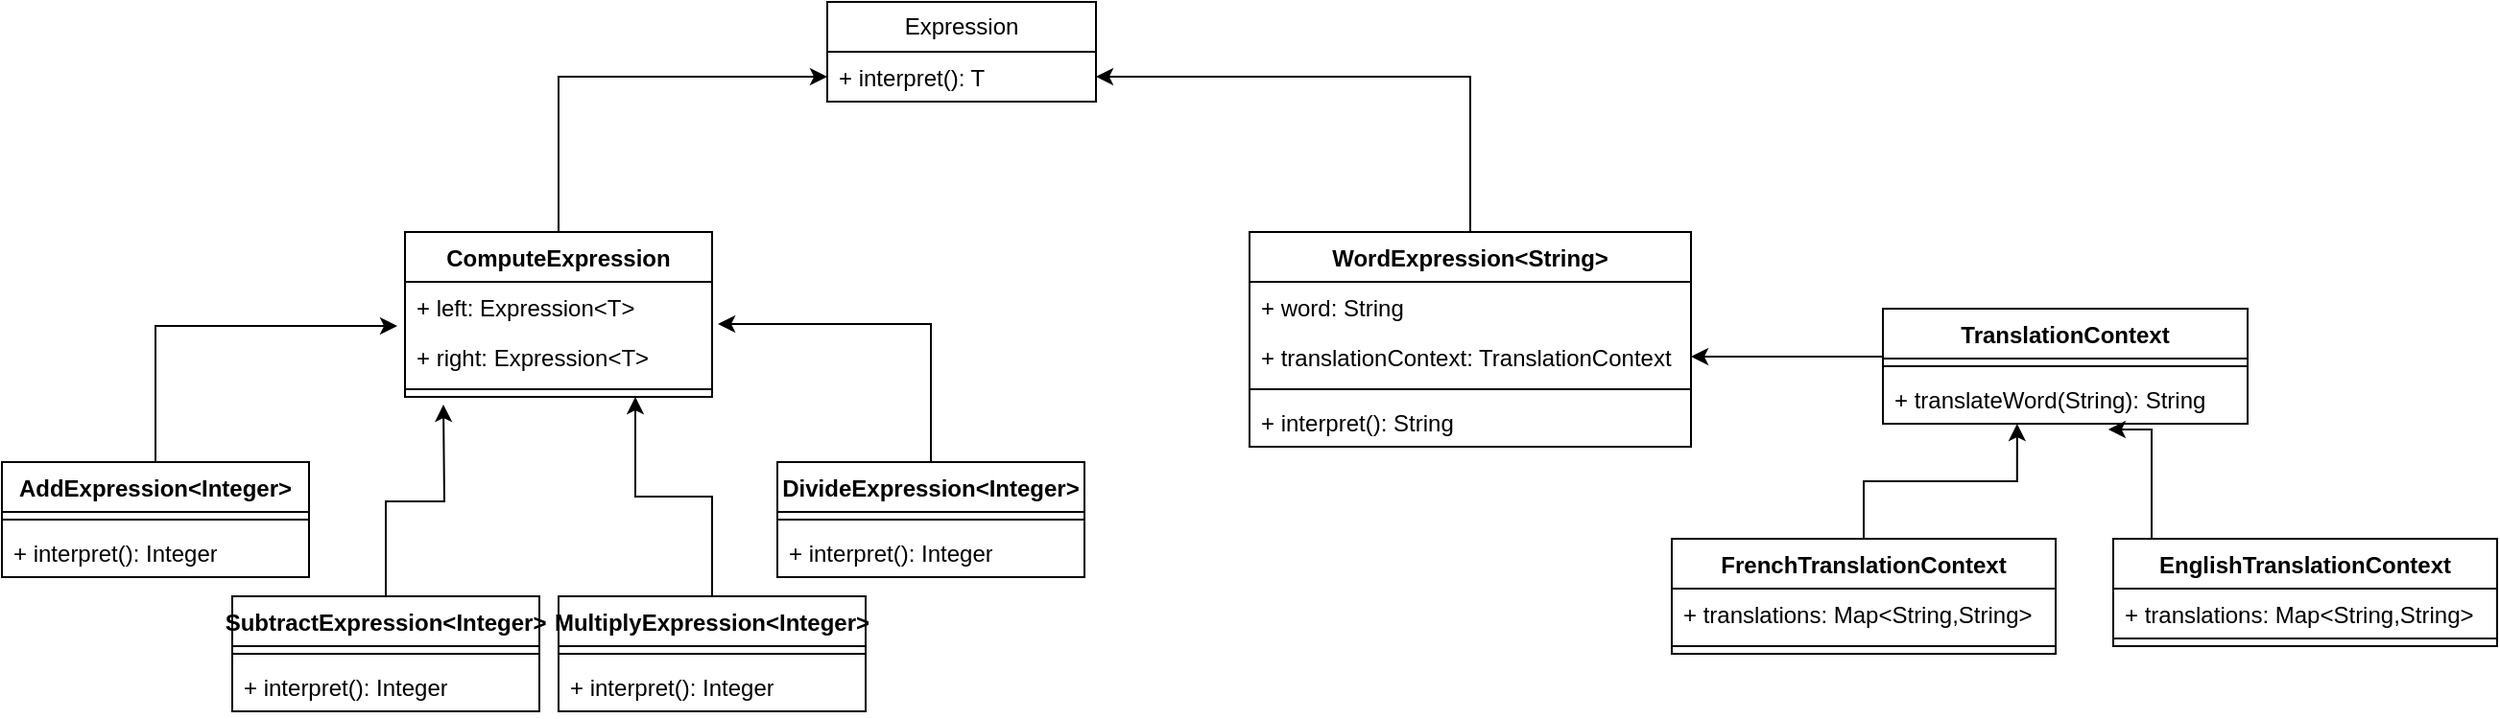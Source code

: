<mxfile version="24.2.1" type="github">
  <diagram id="C5RBs43oDa-KdzZeNtuy" name="Page-1">
    <mxGraphModel dx="1731" dy="581" grid="1" gridSize="10" guides="1" tooltips="1" connect="1" arrows="1" fold="1" page="1" pageScale="1" pageWidth="827" pageHeight="1169" math="0" shadow="0">
      <root>
        <mxCell id="WIyWlLk6GJQsqaUBKTNV-0" />
        <mxCell id="WIyWlLk6GJQsqaUBKTNV-1" parent="WIyWlLk6GJQsqaUBKTNV-0" />
        <mxCell id="of27RflRiuuB--Aq5Z7f-0" value="Expression" style="swimlane;fontStyle=0;childLayout=stackLayout;horizontal=1;startSize=26;fillColor=none;horizontalStack=0;resizeParent=1;resizeParentMax=0;resizeLast=0;collapsible=1;marginBottom=0;whiteSpace=wrap;html=1;" vertex="1" parent="WIyWlLk6GJQsqaUBKTNV-1">
          <mxGeometry x="360" y="40" width="140" height="52" as="geometry" />
        </mxCell>
        <mxCell id="of27RflRiuuB--Aq5Z7f-1" value="+ interpret(): T" style="text;strokeColor=none;fillColor=none;align=left;verticalAlign=top;spacingLeft=4;spacingRight=4;overflow=hidden;rotatable=0;points=[[0,0.5],[1,0.5]];portConstraint=eastwest;whiteSpace=wrap;html=1;" vertex="1" parent="of27RflRiuuB--Aq5Z7f-0">
          <mxGeometry y="26" width="140" height="26" as="geometry" />
        </mxCell>
        <mxCell id="of27RflRiuuB--Aq5Z7f-32" style="edgeStyle=orthogonalEdgeStyle;rounded=0;orthogonalLoop=1;jettySize=auto;html=1;entryX=0;entryY=0.5;entryDx=0;entryDy=0;" edge="1" parent="WIyWlLk6GJQsqaUBKTNV-1" source="of27RflRiuuB--Aq5Z7f-4" target="of27RflRiuuB--Aq5Z7f-1">
          <mxGeometry relative="1" as="geometry" />
        </mxCell>
        <mxCell id="of27RflRiuuB--Aq5Z7f-4" value="ComputeExpression" style="swimlane;fontStyle=1;align=center;verticalAlign=top;childLayout=stackLayout;horizontal=1;startSize=26;horizontalStack=0;resizeParent=1;resizeParentMax=0;resizeLast=0;collapsible=1;marginBottom=0;whiteSpace=wrap;html=1;" vertex="1" parent="WIyWlLk6GJQsqaUBKTNV-1">
          <mxGeometry x="140" y="160" width="160" height="86" as="geometry" />
        </mxCell>
        <mxCell id="of27RflRiuuB--Aq5Z7f-5" value="+ left: Expression&amp;lt;T&amp;gt;" style="text;strokeColor=none;fillColor=none;align=left;verticalAlign=top;spacingLeft=4;spacingRight=4;overflow=hidden;rotatable=0;points=[[0,0.5],[1,0.5]];portConstraint=eastwest;whiteSpace=wrap;html=1;" vertex="1" parent="of27RflRiuuB--Aq5Z7f-4">
          <mxGeometry y="26" width="160" height="26" as="geometry" />
        </mxCell>
        <mxCell id="of27RflRiuuB--Aq5Z7f-8" value="+ right: Expression&amp;lt;T&amp;gt;" style="text;strokeColor=none;fillColor=none;align=left;verticalAlign=top;spacingLeft=4;spacingRight=4;overflow=hidden;rotatable=0;points=[[0,0.5],[1,0.5]];portConstraint=eastwest;whiteSpace=wrap;html=1;" vertex="1" parent="of27RflRiuuB--Aq5Z7f-4">
          <mxGeometry y="52" width="160" height="26" as="geometry" />
        </mxCell>
        <mxCell id="of27RflRiuuB--Aq5Z7f-6" value="" style="line;strokeWidth=1;fillColor=none;align=left;verticalAlign=middle;spacingTop=-1;spacingLeft=3;spacingRight=3;rotatable=0;labelPosition=right;points=[];portConstraint=eastwest;strokeColor=inherit;" vertex="1" parent="of27RflRiuuB--Aq5Z7f-4">
          <mxGeometry y="78" width="160" height="8" as="geometry" />
        </mxCell>
        <mxCell id="of27RflRiuuB--Aq5Z7f-10" value="AddExpression&amp;lt;Integer&amp;gt;" style="swimlane;fontStyle=1;align=center;verticalAlign=top;childLayout=stackLayout;horizontal=1;startSize=26;horizontalStack=0;resizeParent=1;resizeParentMax=0;resizeLast=0;collapsible=1;marginBottom=0;whiteSpace=wrap;html=1;" vertex="1" parent="WIyWlLk6GJQsqaUBKTNV-1">
          <mxGeometry x="-70" y="280" width="160" height="60" as="geometry" />
        </mxCell>
        <mxCell id="of27RflRiuuB--Aq5Z7f-12" value="" style="line;strokeWidth=1;fillColor=none;align=left;verticalAlign=middle;spacingTop=-1;spacingLeft=3;spacingRight=3;rotatable=0;labelPosition=right;points=[];portConstraint=eastwest;strokeColor=inherit;" vertex="1" parent="of27RflRiuuB--Aq5Z7f-10">
          <mxGeometry y="26" width="160" height="8" as="geometry" />
        </mxCell>
        <mxCell id="of27RflRiuuB--Aq5Z7f-13" value="+ interpret(): Integer" style="text;strokeColor=none;fillColor=none;align=left;verticalAlign=top;spacingLeft=4;spacingRight=4;overflow=hidden;rotatable=0;points=[[0,0.5],[1,0.5]];portConstraint=eastwest;whiteSpace=wrap;html=1;" vertex="1" parent="of27RflRiuuB--Aq5Z7f-10">
          <mxGeometry y="34" width="160" height="26" as="geometry" />
        </mxCell>
        <mxCell id="of27RflRiuuB--Aq5Z7f-26" style="edgeStyle=orthogonalEdgeStyle;rounded=0;orthogonalLoop=1;jettySize=auto;html=1;" edge="1" parent="WIyWlLk6GJQsqaUBKTNV-1" source="of27RflRiuuB--Aq5Z7f-14">
          <mxGeometry relative="1" as="geometry">
            <mxPoint x="160" y="250" as="targetPoint" />
          </mxGeometry>
        </mxCell>
        <mxCell id="of27RflRiuuB--Aq5Z7f-14" value="SubtractExpression&amp;lt;Integer&amp;gt;" style="swimlane;fontStyle=1;align=center;verticalAlign=top;childLayout=stackLayout;horizontal=1;startSize=26;horizontalStack=0;resizeParent=1;resizeParentMax=0;resizeLast=0;collapsible=1;marginBottom=0;whiteSpace=wrap;html=1;" vertex="1" parent="WIyWlLk6GJQsqaUBKTNV-1">
          <mxGeometry x="50" y="350" width="160" height="60" as="geometry" />
        </mxCell>
        <mxCell id="of27RflRiuuB--Aq5Z7f-15" value="" style="line;strokeWidth=1;fillColor=none;align=left;verticalAlign=middle;spacingTop=-1;spacingLeft=3;spacingRight=3;rotatable=0;labelPosition=right;points=[];portConstraint=eastwest;strokeColor=inherit;" vertex="1" parent="of27RflRiuuB--Aq5Z7f-14">
          <mxGeometry y="26" width="160" height="8" as="geometry" />
        </mxCell>
        <mxCell id="of27RflRiuuB--Aq5Z7f-16" value="+ interpret(): Integer" style="text;strokeColor=none;fillColor=none;align=left;verticalAlign=top;spacingLeft=4;spacingRight=4;overflow=hidden;rotatable=0;points=[[0,0.5],[1,0.5]];portConstraint=eastwest;whiteSpace=wrap;html=1;" vertex="1" parent="of27RflRiuuB--Aq5Z7f-14">
          <mxGeometry y="34" width="160" height="26" as="geometry" />
        </mxCell>
        <mxCell id="of27RflRiuuB--Aq5Z7f-17" style="edgeStyle=orthogonalEdgeStyle;rounded=0;orthogonalLoop=1;jettySize=auto;html=1;entryX=-0.025;entryY=0.885;entryDx=0;entryDy=0;entryPerimeter=0;" edge="1" parent="WIyWlLk6GJQsqaUBKTNV-1" source="of27RflRiuuB--Aq5Z7f-10" target="of27RflRiuuB--Aq5Z7f-5">
          <mxGeometry relative="1" as="geometry" />
        </mxCell>
        <mxCell id="of27RflRiuuB--Aq5Z7f-27" style="edgeStyle=orthogonalEdgeStyle;rounded=0;orthogonalLoop=1;jettySize=auto;html=1;entryX=0.75;entryY=1;entryDx=0;entryDy=0;" edge="1" parent="WIyWlLk6GJQsqaUBKTNV-1" source="of27RflRiuuB--Aq5Z7f-23" target="of27RflRiuuB--Aq5Z7f-4">
          <mxGeometry relative="1" as="geometry" />
        </mxCell>
        <mxCell id="of27RflRiuuB--Aq5Z7f-23" value="MultiplyExpression&amp;lt;Integer&amp;gt;" style="swimlane;fontStyle=1;align=center;verticalAlign=top;childLayout=stackLayout;horizontal=1;startSize=26;horizontalStack=0;resizeParent=1;resizeParentMax=0;resizeLast=0;collapsible=1;marginBottom=0;whiteSpace=wrap;html=1;" vertex="1" parent="WIyWlLk6GJQsqaUBKTNV-1">
          <mxGeometry x="220" y="350" width="160" height="60" as="geometry" />
        </mxCell>
        <mxCell id="of27RflRiuuB--Aq5Z7f-24" value="" style="line;strokeWidth=1;fillColor=none;align=left;verticalAlign=middle;spacingTop=-1;spacingLeft=3;spacingRight=3;rotatable=0;labelPosition=right;points=[];portConstraint=eastwest;strokeColor=inherit;" vertex="1" parent="of27RflRiuuB--Aq5Z7f-23">
          <mxGeometry y="26" width="160" height="8" as="geometry" />
        </mxCell>
        <mxCell id="of27RflRiuuB--Aq5Z7f-25" value="+ interpret(): Integer" style="text;strokeColor=none;fillColor=none;align=left;verticalAlign=top;spacingLeft=4;spacingRight=4;overflow=hidden;rotatable=0;points=[[0,0.5],[1,0.5]];portConstraint=eastwest;whiteSpace=wrap;html=1;" vertex="1" parent="of27RflRiuuB--Aq5Z7f-23">
          <mxGeometry y="34" width="160" height="26" as="geometry" />
        </mxCell>
        <mxCell id="of27RflRiuuB--Aq5Z7f-28" value="DivideExpression&amp;lt;Integer&amp;gt;" style="swimlane;fontStyle=1;align=center;verticalAlign=top;childLayout=stackLayout;horizontal=1;startSize=26;horizontalStack=0;resizeParent=1;resizeParentMax=0;resizeLast=0;collapsible=1;marginBottom=0;whiteSpace=wrap;html=1;" vertex="1" parent="WIyWlLk6GJQsqaUBKTNV-1">
          <mxGeometry x="334" y="280" width="160" height="60" as="geometry" />
        </mxCell>
        <mxCell id="of27RflRiuuB--Aq5Z7f-29" value="" style="line;strokeWidth=1;fillColor=none;align=left;verticalAlign=middle;spacingTop=-1;spacingLeft=3;spacingRight=3;rotatable=0;labelPosition=right;points=[];portConstraint=eastwest;strokeColor=inherit;" vertex="1" parent="of27RflRiuuB--Aq5Z7f-28">
          <mxGeometry y="26" width="160" height="8" as="geometry" />
        </mxCell>
        <mxCell id="of27RflRiuuB--Aq5Z7f-30" value="+ interpret(): Integer" style="text;strokeColor=none;fillColor=none;align=left;verticalAlign=top;spacingLeft=4;spacingRight=4;overflow=hidden;rotatable=0;points=[[0,0.5],[1,0.5]];portConstraint=eastwest;whiteSpace=wrap;html=1;" vertex="1" parent="of27RflRiuuB--Aq5Z7f-28">
          <mxGeometry y="34" width="160" height="26" as="geometry" />
        </mxCell>
        <mxCell id="of27RflRiuuB--Aq5Z7f-31" style="edgeStyle=orthogonalEdgeStyle;rounded=0;orthogonalLoop=1;jettySize=auto;html=1;entryX=1.019;entryY=0.846;entryDx=0;entryDy=0;entryPerimeter=0;" edge="1" parent="WIyWlLk6GJQsqaUBKTNV-1" source="of27RflRiuuB--Aq5Z7f-28" target="of27RflRiuuB--Aq5Z7f-5">
          <mxGeometry relative="1" as="geometry" />
        </mxCell>
        <mxCell id="of27RflRiuuB--Aq5Z7f-39" style="edgeStyle=orthogonalEdgeStyle;rounded=0;orthogonalLoop=1;jettySize=auto;html=1;entryX=1;entryY=0.5;entryDx=0;entryDy=0;" edge="1" parent="WIyWlLk6GJQsqaUBKTNV-1" source="of27RflRiuuB--Aq5Z7f-33" target="of27RflRiuuB--Aq5Z7f-1">
          <mxGeometry relative="1" as="geometry" />
        </mxCell>
        <mxCell id="of27RflRiuuB--Aq5Z7f-33" value="WordExpression&amp;lt;String&amp;gt;" style="swimlane;fontStyle=1;align=center;verticalAlign=top;childLayout=stackLayout;horizontal=1;startSize=26;horizontalStack=0;resizeParent=1;resizeParentMax=0;resizeLast=0;collapsible=1;marginBottom=0;whiteSpace=wrap;html=1;" vertex="1" parent="WIyWlLk6GJQsqaUBKTNV-1">
          <mxGeometry x="580" y="160" width="230" height="112" as="geometry" />
        </mxCell>
        <mxCell id="of27RflRiuuB--Aq5Z7f-34" value="+ word: String" style="text;strokeColor=none;fillColor=none;align=left;verticalAlign=top;spacingLeft=4;spacingRight=4;overflow=hidden;rotatable=0;points=[[0,0.5],[1,0.5]];portConstraint=eastwest;whiteSpace=wrap;html=1;" vertex="1" parent="of27RflRiuuB--Aq5Z7f-33">
          <mxGeometry y="26" width="230" height="26" as="geometry" />
        </mxCell>
        <mxCell id="of27RflRiuuB--Aq5Z7f-37" value="+ translationContext: TranslationContext" style="text;strokeColor=none;fillColor=none;align=left;verticalAlign=top;spacingLeft=4;spacingRight=4;overflow=hidden;rotatable=0;points=[[0,0.5],[1,0.5]];portConstraint=eastwest;whiteSpace=wrap;html=1;" vertex="1" parent="of27RflRiuuB--Aq5Z7f-33">
          <mxGeometry y="52" width="230" height="26" as="geometry" />
        </mxCell>
        <mxCell id="of27RflRiuuB--Aq5Z7f-35" value="" style="line;strokeWidth=1;fillColor=none;align=left;verticalAlign=middle;spacingTop=-1;spacingLeft=3;spacingRight=3;rotatable=0;labelPosition=right;points=[];portConstraint=eastwest;strokeColor=inherit;" vertex="1" parent="of27RflRiuuB--Aq5Z7f-33">
          <mxGeometry y="78" width="230" height="8" as="geometry" />
        </mxCell>
        <mxCell id="of27RflRiuuB--Aq5Z7f-36" value="+ interpret(): String" style="text;strokeColor=none;fillColor=none;align=left;verticalAlign=top;spacingLeft=4;spacingRight=4;overflow=hidden;rotatable=0;points=[[0,0.5],[1,0.5]];portConstraint=eastwest;whiteSpace=wrap;html=1;" vertex="1" parent="of27RflRiuuB--Aq5Z7f-33">
          <mxGeometry y="86" width="230" height="26" as="geometry" />
        </mxCell>
        <mxCell id="of27RflRiuuB--Aq5Z7f-45" style="edgeStyle=orthogonalEdgeStyle;rounded=0;orthogonalLoop=1;jettySize=auto;html=1;entryX=1;entryY=0.5;entryDx=0;entryDy=0;" edge="1" parent="WIyWlLk6GJQsqaUBKTNV-1" source="of27RflRiuuB--Aq5Z7f-40" target="of27RflRiuuB--Aq5Z7f-37">
          <mxGeometry relative="1" as="geometry">
            <Array as="points">
              <mxPoint x="880" y="225" />
              <mxPoint x="880" y="225" />
            </Array>
          </mxGeometry>
        </mxCell>
        <mxCell id="of27RflRiuuB--Aq5Z7f-40" value="TranslationContext" style="swimlane;fontStyle=1;align=center;verticalAlign=top;childLayout=stackLayout;horizontal=1;startSize=26;horizontalStack=0;resizeParent=1;resizeParentMax=0;resizeLast=0;collapsible=1;marginBottom=0;whiteSpace=wrap;html=1;" vertex="1" parent="WIyWlLk6GJQsqaUBKTNV-1">
          <mxGeometry x="910" y="200" width="190" height="60" as="geometry" />
        </mxCell>
        <mxCell id="of27RflRiuuB--Aq5Z7f-42" value="" style="line;strokeWidth=1;fillColor=none;align=left;verticalAlign=middle;spacingTop=-1;spacingLeft=3;spacingRight=3;rotatable=0;labelPosition=right;points=[];portConstraint=eastwest;strokeColor=inherit;" vertex="1" parent="of27RflRiuuB--Aq5Z7f-40">
          <mxGeometry y="26" width="190" height="8" as="geometry" />
        </mxCell>
        <mxCell id="of27RflRiuuB--Aq5Z7f-43" value="+ translateWord(String): String" style="text;strokeColor=none;fillColor=none;align=left;verticalAlign=top;spacingLeft=4;spacingRight=4;overflow=hidden;rotatable=0;points=[[0,0.5],[1,0.5]];portConstraint=eastwest;whiteSpace=wrap;html=1;" vertex="1" parent="of27RflRiuuB--Aq5Z7f-40">
          <mxGeometry y="34" width="190" height="26" as="geometry" />
        </mxCell>
        <mxCell id="of27RflRiuuB--Aq5Z7f-46" value="FrenchTranslationContext" style="swimlane;fontStyle=1;align=center;verticalAlign=top;childLayout=stackLayout;horizontal=1;startSize=26;horizontalStack=0;resizeParent=1;resizeParentMax=0;resizeLast=0;collapsible=1;marginBottom=0;whiteSpace=wrap;html=1;" vertex="1" parent="WIyWlLk6GJQsqaUBKTNV-1">
          <mxGeometry x="800" y="320" width="200" height="60" as="geometry" />
        </mxCell>
        <mxCell id="of27RflRiuuB--Aq5Z7f-47" value="+ translations: Map&amp;lt;String,String&amp;gt;" style="text;strokeColor=none;fillColor=none;align=left;verticalAlign=top;spacingLeft=4;spacingRight=4;overflow=hidden;rotatable=0;points=[[0,0.5],[1,0.5]];portConstraint=eastwest;whiteSpace=wrap;html=1;" vertex="1" parent="of27RflRiuuB--Aq5Z7f-46">
          <mxGeometry y="26" width="200" height="26" as="geometry" />
        </mxCell>
        <mxCell id="of27RflRiuuB--Aq5Z7f-48" value="" style="line;strokeWidth=1;fillColor=none;align=left;verticalAlign=middle;spacingTop=-1;spacingLeft=3;spacingRight=3;rotatable=0;labelPosition=right;points=[];portConstraint=eastwest;strokeColor=inherit;" vertex="1" parent="of27RflRiuuB--Aq5Z7f-46">
          <mxGeometry y="52" width="200" height="8" as="geometry" />
        </mxCell>
        <mxCell id="of27RflRiuuB--Aq5Z7f-50" style="edgeStyle=orthogonalEdgeStyle;rounded=0;orthogonalLoop=1;jettySize=auto;html=1;entryX=0.368;entryY=1;entryDx=0;entryDy=0;entryPerimeter=0;" edge="1" parent="WIyWlLk6GJQsqaUBKTNV-1" source="of27RflRiuuB--Aq5Z7f-46" target="of27RflRiuuB--Aq5Z7f-43">
          <mxGeometry relative="1" as="geometry" />
        </mxCell>
        <mxCell id="of27RflRiuuB--Aq5Z7f-51" value="EnglishTranslationContext" style="swimlane;fontStyle=1;align=center;verticalAlign=top;childLayout=stackLayout;horizontal=1;startSize=26;horizontalStack=0;resizeParent=1;resizeParentMax=0;resizeLast=0;collapsible=1;marginBottom=0;whiteSpace=wrap;html=1;" vertex="1" parent="WIyWlLk6GJQsqaUBKTNV-1">
          <mxGeometry x="1030" y="320" width="200" height="56" as="geometry" />
        </mxCell>
        <mxCell id="of27RflRiuuB--Aq5Z7f-52" value="+ translations: Map&amp;lt;String,String&amp;gt;" style="text;strokeColor=none;fillColor=none;align=left;verticalAlign=top;spacingLeft=4;spacingRight=4;overflow=hidden;rotatable=0;points=[[0,0.5],[1,0.5]];portConstraint=eastwest;whiteSpace=wrap;html=1;" vertex="1" parent="of27RflRiuuB--Aq5Z7f-51">
          <mxGeometry y="26" width="200" height="22" as="geometry" />
        </mxCell>
        <mxCell id="of27RflRiuuB--Aq5Z7f-53" value="" style="line;strokeWidth=1;fillColor=none;align=left;verticalAlign=middle;spacingTop=-1;spacingLeft=3;spacingRight=3;rotatable=0;labelPosition=right;points=[];portConstraint=eastwest;strokeColor=inherit;" vertex="1" parent="of27RflRiuuB--Aq5Z7f-51">
          <mxGeometry y="48" width="200" height="8" as="geometry" />
        </mxCell>
        <mxCell id="of27RflRiuuB--Aq5Z7f-54" style="edgeStyle=orthogonalEdgeStyle;rounded=0;orthogonalLoop=1;jettySize=auto;html=1;entryX=0.618;entryY=1.115;entryDx=0;entryDy=0;entryPerimeter=0;" edge="1" parent="WIyWlLk6GJQsqaUBKTNV-1" source="of27RflRiuuB--Aq5Z7f-51" target="of27RflRiuuB--Aq5Z7f-43">
          <mxGeometry relative="1" as="geometry">
            <Array as="points">
              <mxPoint x="1050" y="263" />
            </Array>
          </mxGeometry>
        </mxCell>
      </root>
    </mxGraphModel>
  </diagram>
</mxfile>
